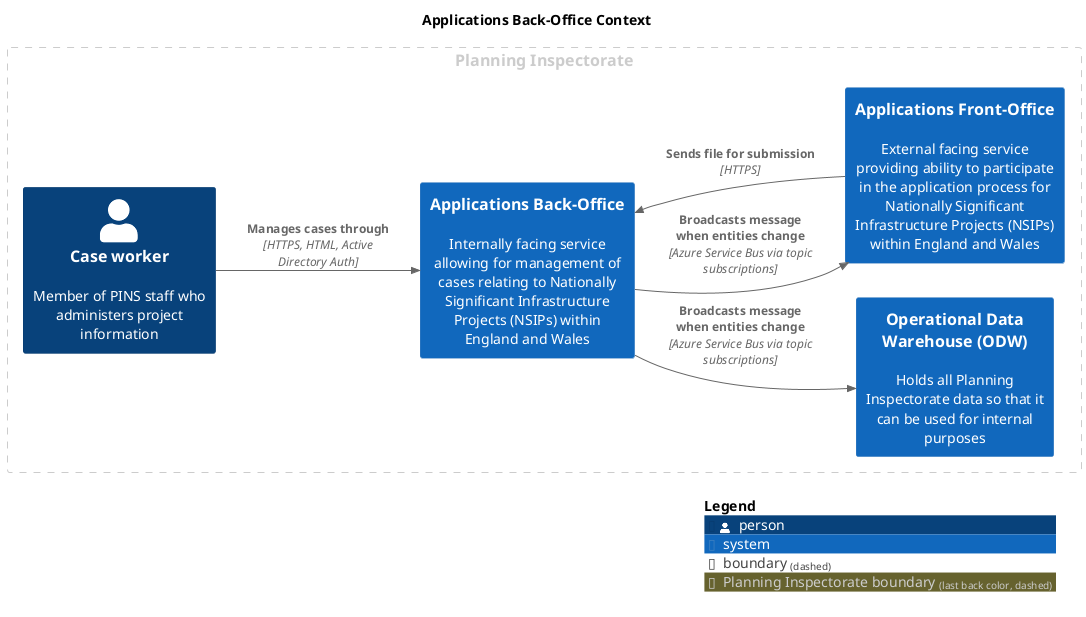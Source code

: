 @startuml
set separator none
title Applications Back-Office Context

left to right direction

!include <C4/C4>
!include <C4/C4_Context>

AddBoundaryTag("Planning Inspectorate", $borderColor="#cccccc", $fontColor="#cccccc", $borderStyle="dashed")
Boundary(group_1, "Planning Inspectorate", $tags="Planning Inspectorate") {
  System(ApplicationsBackOffice, "Applications Back-Office", $descr="Internally facing service allowing for management of cases relating to Nationally Significant Infrastructure Projects (NSIPs) within England and Wales", $tags="", $link="")
  System(OperationalDataWarehouseODW, "Operational Data Warehouse (ODW)", $descr="Holds all Planning Inspectorate data so that it can be used for internal purposes", $tags="", $link="")
  Person(Caseworker, "Case worker", $descr="Member of PINS staff who administers project information", $tags="", $link="")
  System(ApplicationsFrontOffice, "Applications Front-Office", $descr="External facing service providing ability to participate in the application process for Nationally Significant Infrastructure Projects (NSIPs) within England and Wales", $tags="", $link="")
}


Rel(ApplicationsFrontOffice, ApplicationsBackOffice, "Sends file for submission", $techn="HTTPS", $tags="", $link="")
Rel(Caseworker, ApplicationsBackOffice, "Manages cases through", $techn="HTTPS, HTML, Active Directory Auth", $tags="", $link="")
Rel(ApplicationsBackOffice, OperationalDataWarehouseODW, "Broadcasts message when entities change", $techn="Azure Service Bus via topic subscriptions", $tags="", $link="")
Rel(ApplicationsBackOffice, ApplicationsFrontOffice, "Broadcasts message when entities change", $techn="Azure Service Bus via topic subscriptions", $tags="", $link="")

SHOW_LEGEND(true)
@enduml